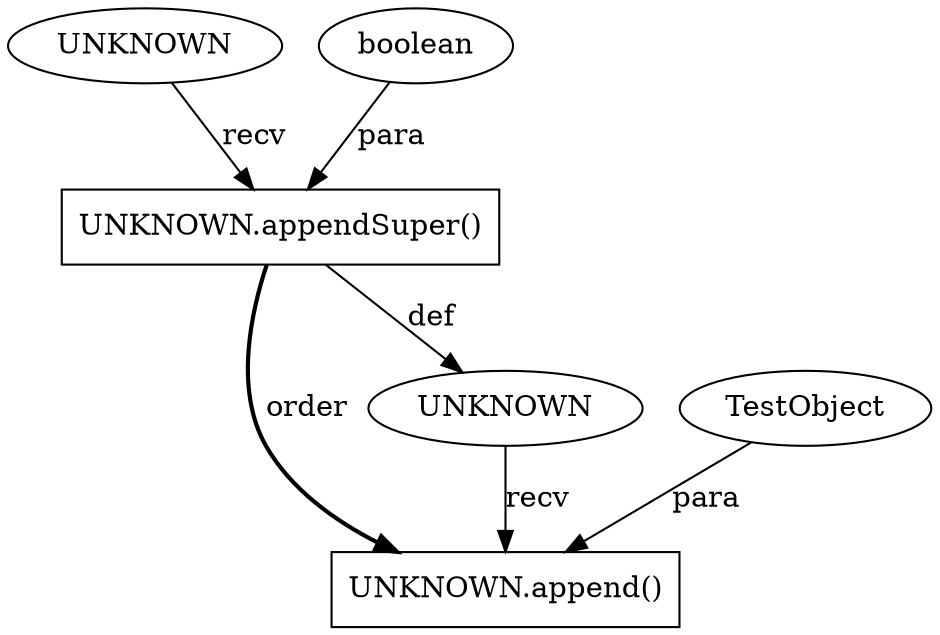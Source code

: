 digraph "AUG" {

  1 [ label="UNKNOWN.append()" shape="box" ];
  2 [ label="UNKNOWN" shape="ellipse" ];
  3 [ label="UNKNOWN.appendSuper()" shape="box" ];
  4 [ label="TestObject" shape="ellipse" ];
  5 [ label="UNKNOWN" shape="ellipse" ];
  6 [ label="boolean" shape="ellipse" ];
  4 -> 1 [ label="para" style="solid" ];
  3 -> 1 [ label="order" style="bold" ];
  2 -> 1 [ label="recv" style="solid" ];
  3 -> 2 [ label="def" style="solid" ];
  6 -> 3 [ label="para" style="solid" ];
  5 -> 3 [ label="recv" style="solid" ];
}
